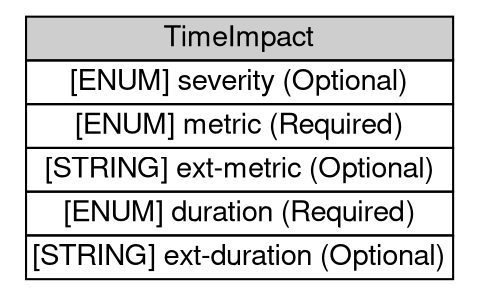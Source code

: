 digraph TimeImpact {
	graph [bb="0,0,219,134",
		rankdir=LR
	];
	node [label="\N"];
	TimeImpact	 [height=1.8611,
		label=<<table BORDER="0" CELLBORDER="1" CELLSPACING="0"> <tr> <td BGCOLOR="#CECECE" HREF="/html/IODEFv1/TimeImpact.html" TITLE="The TimeImpact class describes the impact of the incident on an organization as a function of time. It provides a way to convey down time and recovery time. "><FONT FACE="Nimbus Sans L">TimeImpact</FONT></td> </tr>" %<tr><td  HREF="/html/IODEFv1/TimeImpact.html" TITLE="An estimate of the relative severity of the activity.  The permitted values are shown below.  There is no default value."><FONT FACE="Nimbus Sans L">[ENUM] severity (Optional)</FONT></td></tr>%<tr><td  HREF="/html/IODEFv1/TimeImpact.html" TITLE="Defines the metric in which the time is expressed.  The permitted values are shown below.  There is no default value."><FONT FACE="Nimbus Sans L">[ENUM] metric (Required)</FONT></td></tr>%<tr><td  HREF="/html/IODEFv1/TimeImpact.html" TITLE="A means by which to extend the metric attribute.  See Section 5.1."><FONT FACE="Nimbus Sans L">[STRING] ext-metric (Optional)</FONT></td></tr>%<tr><td  HREF="/html/IODEFv1/TimeImpact.html" TITLE="Defines a unit of time, that when combined with the metric attribute, fully describes a metric of impact that will be conveyed in the element content.  The permitted values are shown below.  The default value is &quot;hour&quot;."><FONT FACE="Nimbus Sans L">[ENUM] duration (Required)</FONT></td></tr>%<tr><td  HREF="/html/IODEFv1/TimeImpact.html" TITLE="A means by which to extend the duration attribute.  See Section 5.1."><FONT FACE="Nimbus Sans L">[STRING] ext-duration (Optional)</FONT></td></tr>%</table>>,
		pos="109.5,67",
		shape=plaintext,
		width=3.0417];
}
